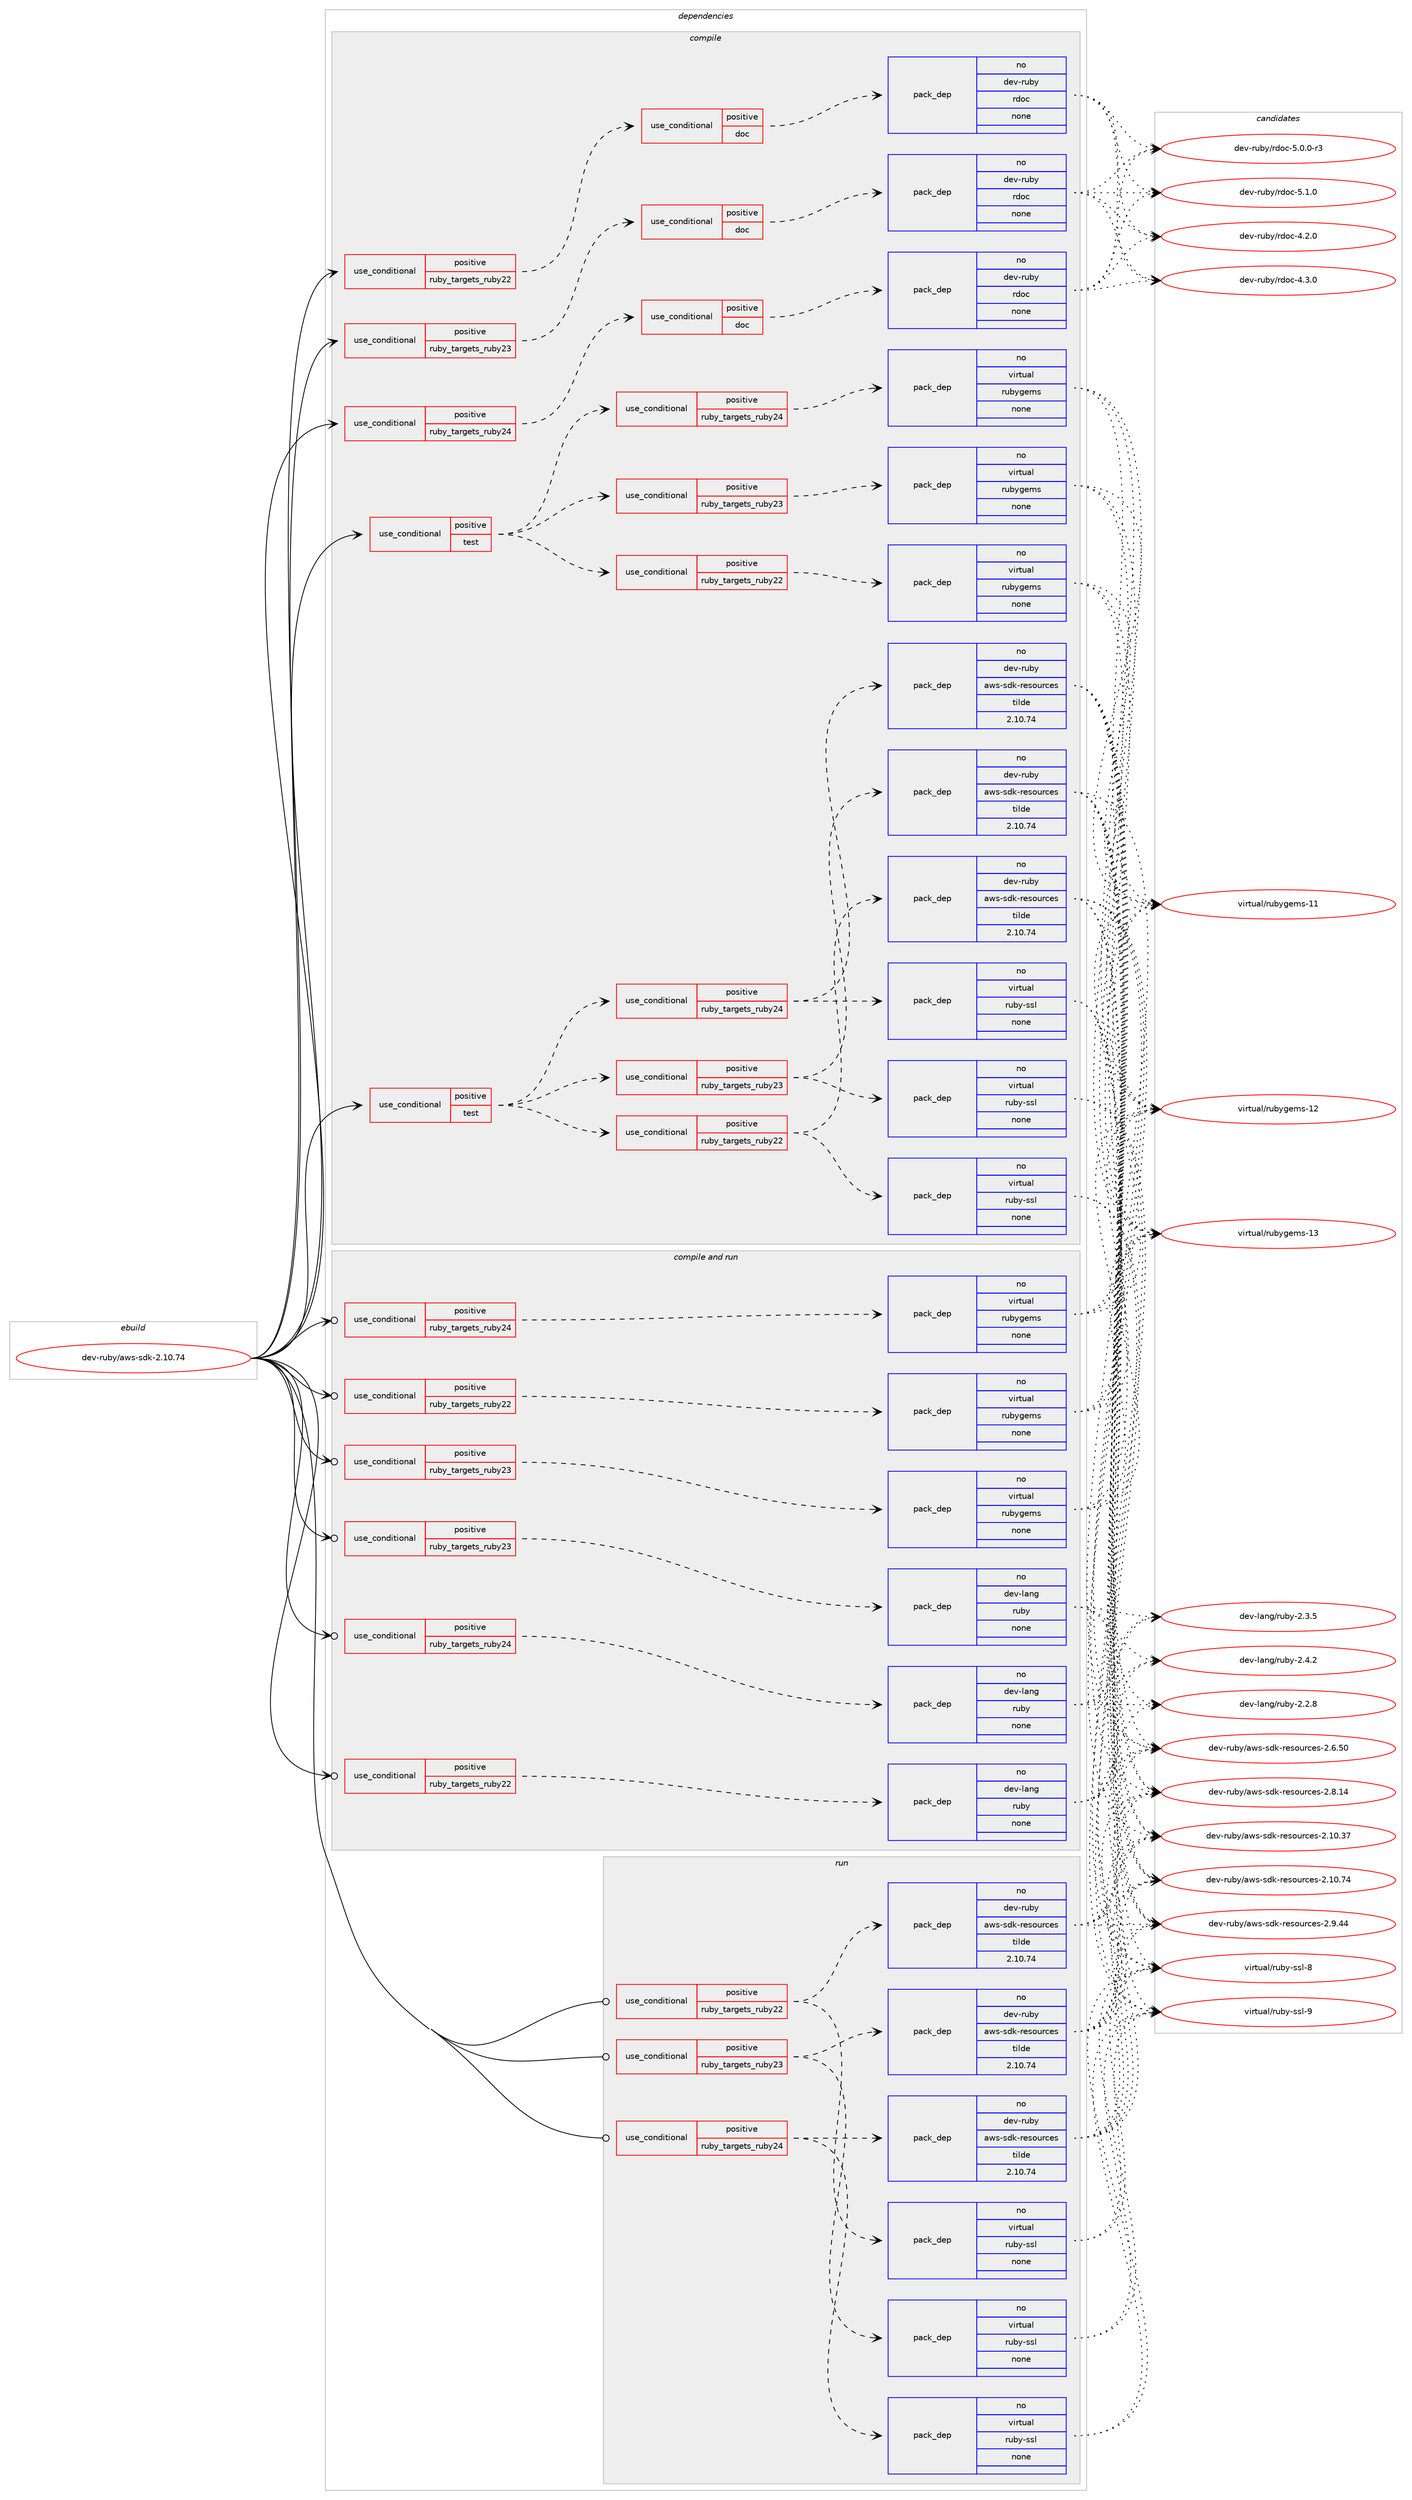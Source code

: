 digraph prolog {

# *************
# Graph options
# *************

newrank=true;
concentrate=true;
compound=true;
graph [rankdir=LR,fontname=Helvetica,fontsize=10,ranksep=1.5];#, ranksep=2.5, nodesep=0.2];
edge  [arrowhead=vee];
node  [fontname=Helvetica,fontsize=10];

# **********
# The ebuild
# **********

subgraph cluster_leftcol {
color=gray;
rank=same;
label=<<i>ebuild</i>>;
id [label="dev-ruby/aws-sdk-2.10.74", color=red, width=4, href="../dev-ruby/aws-sdk-2.10.74.svg"];
}

# ****************
# The dependencies
# ****************

subgraph cluster_midcol {
color=gray;
label=<<i>dependencies</i>>;
subgraph cluster_compile {
fillcolor="#eeeeee";
style=filled;
label=<<i>compile</i>>;
subgraph cond52099 {
dependency229147 [label=<<TABLE BORDER="0" CELLBORDER="1" CELLSPACING="0" CELLPADDING="4"><TR><TD ROWSPAN="3" CELLPADDING="10">use_conditional</TD></TR><TR><TD>positive</TD></TR><TR><TD>ruby_targets_ruby22</TD></TR></TABLE>>, shape=none, color=red];
subgraph cond52100 {
dependency229148 [label=<<TABLE BORDER="0" CELLBORDER="1" CELLSPACING="0" CELLPADDING="4"><TR><TD ROWSPAN="3" CELLPADDING="10">use_conditional</TD></TR><TR><TD>positive</TD></TR><TR><TD>doc</TD></TR></TABLE>>, shape=none, color=red];
subgraph pack172974 {
dependency229149 [label=<<TABLE BORDER="0" CELLBORDER="1" CELLSPACING="0" CELLPADDING="4" WIDTH="220"><TR><TD ROWSPAN="6" CELLPADDING="30">pack_dep</TD></TR><TR><TD WIDTH="110">no</TD></TR><TR><TD>dev-ruby</TD></TR><TR><TD>rdoc</TD></TR><TR><TD>none</TD></TR><TR><TD></TD></TR></TABLE>>, shape=none, color=blue];
}
dependency229148:e -> dependency229149:w [weight=20,style="dashed",arrowhead="vee"];
}
dependency229147:e -> dependency229148:w [weight=20,style="dashed",arrowhead="vee"];
}
id:e -> dependency229147:w [weight=20,style="solid",arrowhead="vee"];
subgraph cond52101 {
dependency229150 [label=<<TABLE BORDER="0" CELLBORDER="1" CELLSPACING="0" CELLPADDING="4"><TR><TD ROWSPAN="3" CELLPADDING="10">use_conditional</TD></TR><TR><TD>positive</TD></TR><TR><TD>ruby_targets_ruby23</TD></TR></TABLE>>, shape=none, color=red];
subgraph cond52102 {
dependency229151 [label=<<TABLE BORDER="0" CELLBORDER="1" CELLSPACING="0" CELLPADDING="4"><TR><TD ROWSPAN="3" CELLPADDING="10">use_conditional</TD></TR><TR><TD>positive</TD></TR><TR><TD>doc</TD></TR></TABLE>>, shape=none, color=red];
subgraph pack172975 {
dependency229152 [label=<<TABLE BORDER="0" CELLBORDER="1" CELLSPACING="0" CELLPADDING="4" WIDTH="220"><TR><TD ROWSPAN="6" CELLPADDING="30">pack_dep</TD></TR><TR><TD WIDTH="110">no</TD></TR><TR><TD>dev-ruby</TD></TR><TR><TD>rdoc</TD></TR><TR><TD>none</TD></TR><TR><TD></TD></TR></TABLE>>, shape=none, color=blue];
}
dependency229151:e -> dependency229152:w [weight=20,style="dashed",arrowhead="vee"];
}
dependency229150:e -> dependency229151:w [weight=20,style="dashed",arrowhead="vee"];
}
id:e -> dependency229150:w [weight=20,style="solid",arrowhead="vee"];
subgraph cond52103 {
dependency229153 [label=<<TABLE BORDER="0" CELLBORDER="1" CELLSPACING="0" CELLPADDING="4"><TR><TD ROWSPAN="3" CELLPADDING="10">use_conditional</TD></TR><TR><TD>positive</TD></TR><TR><TD>ruby_targets_ruby24</TD></TR></TABLE>>, shape=none, color=red];
subgraph cond52104 {
dependency229154 [label=<<TABLE BORDER="0" CELLBORDER="1" CELLSPACING="0" CELLPADDING="4"><TR><TD ROWSPAN="3" CELLPADDING="10">use_conditional</TD></TR><TR><TD>positive</TD></TR><TR><TD>doc</TD></TR></TABLE>>, shape=none, color=red];
subgraph pack172976 {
dependency229155 [label=<<TABLE BORDER="0" CELLBORDER="1" CELLSPACING="0" CELLPADDING="4" WIDTH="220"><TR><TD ROWSPAN="6" CELLPADDING="30">pack_dep</TD></TR><TR><TD WIDTH="110">no</TD></TR><TR><TD>dev-ruby</TD></TR><TR><TD>rdoc</TD></TR><TR><TD>none</TD></TR><TR><TD></TD></TR></TABLE>>, shape=none, color=blue];
}
dependency229154:e -> dependency229155:w [weight=20,style="dashed",arrowhead="vee"];
}
dependency229153:e -> dependency229154:w [weight=20,style="dashed",arrowhead="vee"];
}
id:e -> dependency229153:w [weight=20,style="solid",arrowhead="vee"];
subgraph cond52105 {
dependency229156 [label=<<TABLE BORDER="0" CELLBORDER="1" CELLSPACING="0" CELLPADDING="4"><TR><TD ROWSPAN="3" CELLPADDING="10">use_conditional</TD></TR><TR><TD>positive</TD></TR><TR><TD>test</TD></TR></TABLE>>, shape=none, color=red];
subgraph cond52106 {
dependency229157 [label=<<TABLE BORDER="0" CELLBORDER="1" CELLSPACING="0" CELLPADDING="4"><TR><TD ROWSPAN="3" CELLPADDING="10">use_conditional</TD></TR><TR><TD>positive</TD></TR><TR><TD>ruby_targets_ruby22</TD></TR></TABLE>>, shape=none, color=red];
subgraph pack172977 {
dependency229158 [label=<<TABLE BORDER="0" CELLBORDER="1" CELLSPACING="0" CELLPADDING="4" WIDTH="220"><TR><TD ROWSPAN="6" CELLPADDING="30">pack_dep</TD></TR><TR><TD WIDTH="110">no</TD></TR><TR><TD>virtual</TD></TR><TR><TD>ruby-ssl</TD></TR><TR><TD>none</TD></TR><TR><TD></TD></TR></TABLE>>, shape=none, color=blue];
}
dependency229157:e -> dependency229158:w [weight=20,style="dashed",arrowhead="vee"];
subgraph pack172978 {
dependency229159 [label=<<TABLE BORDER="0" CELLBORDER="1" CELLSPACING="0" CELLPADDING="4" WIDTH="220"><TR><TD ROWSPAN="6" CELLPADDING="30">pack_dep</TD></TR><TR><TD WIDTH="110">no</TD></TR><TR><TD>dev-ruby</TD></TR><TR><TD>aws-sdk-resources</TD></TR><TR><TD>tilde</TD></TR><TR><TD>2.10.74</TD></TR></TABLE>>, shape=none, color=blue];
}
dependency229157:e -> dependency229159:w [weight=20,style="dashed",arrowhead="vee"];
}
dependency229156:e -> dependency229157:w [weight=20,style="dashed",arrowhead="vee"];
subgraph cond52107 {
dependency229160 [label=<<TABLE BORDER="0" CELLBORDER="1" CELLSPACING="0" CELLPADDING="4"><TR><TD ROWSPAN="3" CELLPADDING="10">use_conditional</TD></TR><TR><TD>positive</TD></TR><TR><TD>ruby_targets_ruby23</TD></TR></TABLE>>, shape=none, color=red];
subgraph pack172979 {
dependency229161 [label=<<TABLE BORDER="0" CELLBORDER="1" CELLSPACING="0" CELLPADDING="4" WIDTH="220"><TR><TD ROWSPAN="6" CELLPADDING="30">pack_dep</TD></TR><TR><TD WIDTH="110">no</TD></TR><TR><TD>virtual</TD></TR><TR><TD>ruby-ssl</TD></TR><TR><TD>none</TD></TR><TR><TD></TD></TR></TABLE>>, shape=none, color=blue];
}
dependency229160:e -> dependency229161:w [weight=20,style="dashed",arrowhead="vee"];
subgraph pack172980 {
dependency229162 [label=<<TABLE BORDER="0" CELLBORDER="1" CELLSPACING="0" CELLPADDING="4" WIDTH="220"><TR><TD ROWSPAN="6" CELLPADDING="30">pack_dep</TD></TR><TR><TD WIDTH="110">no</TD></TR><TR><TD>dev-ruby</TD></TR><TR><TD>aws-sdk-resources</TD></TR><TR><TD>tilde</TD></TR><TR><TD>2.10.74</TD></TR></TABLE>>, shape=none, color=blue];
}
dependency229160:e -> dependency229162:w [weight=20,style="dashed",arrowhead="vee"];
}
dependency229156:e -> dependency229160:w [weight=20,style="dashed",arrowhead="vee"];
subgraph cond52108 {
dependency229163 [label=<<TABLE BORDER="0" CELLBORDER="1" CELLSPACING="0" CELLPADDING="4"><TR><TD ROWSPAN="3" CELLPADDING="10">use_conditional</TD></TR><TR><TD>positive</TD></TR><TR><TD>ruby_targets_ruby24</TD></TR></TABLE>>, shape=none, color=red];
subgraph pack172981 {
dependency229164 [label=<<TABLE BORDER="0" CELLBORDER="1" CELLSPACING="0" CELLPADDING="4" WIDTH="220"><TR><TD ROWSPAN="6" CELLPADDING="30">pack_dep</TD></TR><TR><TD WIDTH="110">no</TD></TR><TR><TD>virtual</TD></TR><TR><TD>ruby-ssl</TD></TR><TR><TD>none</TD></TR><TR><TD></TD></TR></TABLE>>, shape=none, color=blue];
}
dependency229163:e -> dependency229164:w [weight=20,style="dashed",arrowhead="vee"];
subgraph pack172982 {
dependency229165 [label=<<TABLE BORDER="0" CELLBORDER="1" CELLSPACING="0" CELLPADDING="4" WIDTH="220"><TR><TD ROWSPAN="6" CELLPADDING="30">pack_dep</TD></TR><TR><TD WIDTH="110">no</TD></TR><TR><TD>dev-ruby</TD></TR><TR><TD>aws-sdk-resources</TD></TR><TR><TD>tilde</TD></TR><TR><TD>2.10.74</TD></TR></TABLE>>, shape=none, color=blue];
}
dependency229163:e -> dependency229165:w [weight=20,style="dashed",arrowhead="vee"];
}
dependency229156:e -> dependency229163:w [weight=20,style="dashed",arrowhead="vee"];
}
id:e -> dependency229156:w [weight=20,style="solid",arrowhead="vee"];
subgraph cond52109 {
dependency229166 [label=<<TABLE BORDER="0" CELLBORDER="1" CELLSPACING="0" CELLPADDING="4"><TR><TD ROWSPAN="3" CELLPADDING="10">use_conditional</TD></TR><TR><TD>positive</TD></TR><TR><TD>test</TD></TR></TABLE>>, shape=none, color=red];
subgraph cond52110 {
dependency229167 [label=<<TABLE BORDER="0" CELLBORDER="1" CELLSPACING="0" CELLPADDING="4"><TR><TD ROWSPAN="3" CELLPADDING="10">use_conditional</TD></TR><TR><TD>positive</TD></TR><TR><TD>ruby_targets_ruby22</TD></TR></TABLE>>, shape=none, color=red];
subgraph pack172983 {
dependency229168 [label=<<TABLE BORDER="0" CELLBORDER="1" CELLSPACING="0" CELLPADDING="4" WIDTH="220"><TR><TD ROWSPAN="6" CELLPADDING="30">pack_dep</TD></TR><TR><TD WIDTH="110">no</TD></TR><TR><TD>virtual</TD></TR><TR><TD>rubygems</TD></TR><TR><TD>none</TD></TR><TR><TD></TD></TR></TABLE>>, shape=none, color=blue];
}
dependency229167:e -> dependency229168:w [weight=20,style="dashed",arrowhead="vee"];
}
dependency229166:e -> dependency229167:w [weight=20,style="dashed",arrowhead="vee"];
subgraph cond52111 {
dependency229169 [label=<<TABLE BORDER="0" CELLBORDER="1" CELLSPACING="0" CELLPADDING="4"><TR><TD ROWSPAN="3" CELLPADDING="10">use_conditional</TD></TR><TR><TD>positive</TD></TR><TR><TD>ruby_targets_ruby23</TD></TR></TABLE>>, shape=none, color=red];
subgraph pack172984 {
dependency229170 [label=<<TABLE BORDER="0" CELLBORDER="1" CELLSPACING="0" CELLPADDING="4" WIDTH="220"><TR><TD ROWSPAN="6" CELLPADDING="30">pack_dep</TD></TR><TR><TD WIDTH="110">no</TD></TR><TR><TD>virtual</TD></TR><TR><TD>rubygems</TD></TR><TR><TD>none</TD></TR><TR><TD></TD></TR></TABLE>>, shape=none, color=blue];
}
dependency229169:e -> dependency229170:w [weight=20,style="dashed",arrowhead="vee"];
}
dependency229166:e -> dependency229169:w [weight=20,style="dashed",arrowhead="vee"];
subgraph cond52112 {
dependency229171 [label=<<TABLE BORDER="0" CELLBORDER="1" CELLSPACING="0" CELLPADDING="4"><TR><TD ROWSPAN="3" CELLPADDING="10">use_conditional</TD></TR><TR><TD>positive</TD></TR><TR><TD>ruby_targets_ruby24</TD></TR></TABLE>>, shape=none, color=red];
subgraph pack172985 {
dependency229172 [label=<<TABLE BORDER="0" CELLBORDER="1" CELLSPACING="0" CELLPADDING="4" WIDTH="220"><TR><TD ROWSPAN="6" CELLPADDING="30">pack_dep</TD></TR><TR><TD WIDTH="110">no</TD></TR><TR><TD>virtual</TD></TR><TR><TD>rubygems</TD></TR><TR><TD>none</TD></TR><TR><TD></TD></TR></TABLE>>, shape=none, color=blue];
}
dependency229171:e -> dependency229172:w [weight=20,style="dashed",arrowhead="vee"];
}
dependency229166:e -> dependency229171:w [weight=20,style="dashed",arrowhead="vee"];
}
id:e -> dependency229166:w [weight=20,style="solid",arrowhead="vee"];
}
subgraph cluster_compileandrun {
fillcolor="#eeeeee";
style=filled;
label=<<i>compile and run</i>>;
subgraph cond52113 {
dependency229173 [label=<<TABLE BORDER="0" CELLBORDER="1" CELLSPACING="0" CELLPADDING="4"><TR><TD ROWSPAN="3" CELLPADDING="10">use_conditional</TD></TR><TR><TD>positive</TD></TR><TR><TD>ruby_targets_ruby22</TD></TR></TABLE>>, shape=none, color=red];
subgraph pack172986 {
dependency229174 [label=<<TABLE BORDER="0" CELLBORDER="1" CELLSPACING="0" CELLPADDING="4" WIDTH="220"><TR><TD ROWSPAN="6" CELLPADDING="30">pack_dep</TD></TR><TR><TD WIDTH="110">no</TD></TR><TR><TD>dev-lang</TD></TR><TR><TD>ruby</TD></TR><TR><TD>none</TD></TR><TR><TD></TD></TR></TABLE>>, shape=none, color=blue];
}
dependency229173:e -> dependency229174:w [weight=20,style="dashed",arrowhead="vee"];
}
id:e -> dependency229173:w [weight=20,style="solid",arrowhead="odotvee"];
subgraph cond52114 {
dependency229175 [label=<<TABLE BORDER="0" CELLBORDER="1" CELLSPACING="0" CELLPADDING="4"><TR><TD ROWSPAN="3" CELLPADDING="10">use_conditional</TD></TR><TR><TD>positive</TD></TR><TR><TD>ruby_targets_ruby22</TD></TR></TABLE>>, shape=none, color=red];
subgraph pack172987 {
dependency229176 [label=<<TABLE BORDER="0" CELLBORDER="1" CELLSPACING="0" CELLPADDING="4" WIDTH="220"><TR><TD ROWSPAN="6" CELLPADDING="30">pack_dep</TD></TR><TR><TD WIDTH="110">no</TD></TR><TR><TD>virtual</TD></TR><TR><TD>rubygems</TD></TR><TR><TD>none</TD></TR><TR><TD></TD></TR></TABLE>>, shape=none, color=blue];
}
dependency229175:e -> dependency229176:w [weight=20,style="dashed",arrowhead="vee"];
}
id:e -> dependency229175:w [weight=20,style="solid",arrowhead="odotvee"];
subgraph cond52115 {
dependency229177 [label=<<TABLE BORDER="0" CELLBORDER="1" CELLSPACING="0" CELLPADDING="4"><TR><TD ROWSPAN="3" CELLPADDING="10">use_conditional</TD></TR><TR><TD>positive</TD></TR><TR><TD>ruby_targets_ruby23</TD></TR></TABLE>>, shape=none, color=red];
subgraph pack172988 {
dependency229178 [label=<<TABLE BORDER="0" CELLBORDER="1" CELLSPACING="0" CELLPADDING="4" WIDTH="220"><TR><TD ROWSPAN="6" CELLPADDING="30">pack_dep</TD></TR><TR><TD WIDTH="110">no</TD></TR><TR><TD>dev-lang</TD></TR><TR><TD>ruby</TD></TR><TR><TD>none</TD></TR><TR><TD></TD></TR></TABLE>>, shape=none, color=blue];
}
dependency229177:e -> dependency229178:w [weight=20,style="dashed",arrowhead="vee"];
}
id:e -> dependency229177:w [weight=20,style="solid",arrowhead="odotvee"];
subgraph cond52116 {
dependency229179 [label=<<TABLE BORDER="0" CELLBORDER="1" CELLSPACING="0" CELLPADDING="4"><TR><TD ROWSPAN="3" CELLPADDING="10">use_conditional</TD></TR><TR><TD>positive</TD></TR><TR><TD>ruby_targets_ruby23</TD></TR></TABLE>>, shape=none, color=red];
subgraph pack172989 {
dependency229180 [label=<<TABLE BORDER="0" CELLBORDER="1" CELLSPACING="0" CELLPADDING="4" WIDTH="220"><TR><TD ROWSPAN="6" CELLPADDING="30">pack_dep</TD></TR><TR><TD WIDTH="110">no</TD></TR><TR><TD>virtual</TD></TR><TR><TD>rubygems</TD></TR><TR><TD>none</TD></TR><TR><TD></TD></TR></TABLE>>, shape=none, color=blue];
}
dependency229179:e -> dependency229180:w [weight=20,style="dashed",arrowhead="vee"];
}
id:e -> dependency229179:w [weight=20,style="solid",arrowhead="odotvee"];
subgraph cond52117 {
dependency229181 [label=<<TABLE BORDER="0" CELLBORDER="1" CELLSPACING="0" CELLPADDING="4"><TR><TD ROWSPAN="3" CELLPADDING="10">use_conditional</TD></TR><TR><TD>positive</TD></TR><TR><TD>ruby_targets_ruby24</TD></TR></TABLE>>, shape=none, color=red];
subgraph pack172990 {
dependency229182 [label=<<TABLE BORDER="0" CELLBORDER="1" CELLSPACING="0" CELLPADDING="4" WIDTH="220"><TR><TD ROWSPAN="6" CELLPADDING="30">pack_dep</TD></TR><TR><TD WIDTH="110">no</TD></TR><TR><TD>dev-lang</TD></TR><TR><TD>ruby</TD></TR><TR><TD>none</TD></TR><TR><TD></TD></TR></TABLE>>, shape=none, color=blue];
}
dependency229181:e -> dependency229182:w [weight=20,style="dashed",arrowhead="vee"];
}
id:e -> dependency229181:w [weight=20,style="solid",arrowhead="odotvee"];
subgraph cond52118 {
dependency229183 [label=<<TABLE BORDER="0" CELLBORDER="1" CELLSPACING="0" CELLPADDING="4"><TR><TD ROWSPAN="3" CELLPADDING="10">use_conditional</TD></TR><TR><TD>positive</TD></TR><TR><TD>ruby_targets_ruby24</TD></TR></TABLE>>, shape=none, color=red];
subgraph pack172991 {
dependency229184 [label=<<TABLE BORDER="0" CELLBORDER="1" CELLSPACING="0" CELLPADDING="4" WIDTH="220"><TR><TD ROWSPAN="6" CELLPADDING="30">pack_dep</TD></TR><TR><TD WIDTH="110">no</TD></TR><TR><TD>virtual</TD></TR><TR><TD>rubygems</TD></TR><TR><TD>none</TD></TR><TR><TD></TD></TR></TABLE>>, shape=none, color=blue];
}
dependency229183:e -> dependency229184:w [weight=20,style="dashed",arrowhead="vee"];
}
id:e -> dependency229183:w [weight=20,style="solid",arrowhead="odotvee"];
}
subgraph cluster_run {
fillcolor="#eeeeee";
style=filled;
label=<<i>run</i>>;
subgraph cond52119 {
dependency229185 [label=<<TABLE BORDER="0" CELLBORDER="1" CELLSPACING="0" CELLPADDING="4"><TR><TD ROWSPAN="3" CELLPADDING="10">use_conditional</TD></TR><TR><TD>positive</TD></TR><TR><TD>ruby_targets_ruby22</TD></TR></TABLE>>, shape=none, color=red];
subgraph pack172992 {
dependency229186 [label=<<TABLE BORDER="0" CELLBORDER="1" CELLSPACING="0" CELLPADDING="4" WIDTH="220"><TR><TD ROWSPAN="6" CELLPADDING="30">pack_dep</TD></TR><TR><TD WIDTH="110">no</TD></TR><TR><TD>virtual</TD></TR><TR><TD>ruby-ssl</TD></TR><TR><TD>none</TD></TR><TR><TD></TD></TR></TABLE>>, shape=none, color=blue];
}
dependency229185:e -> dependency229186:w [weight=20,style="dashed",arrowhead="vee"];
subgraph pack172993 {
dependency229187 [label=<<TABLE BORDER="0" CELLBORDER="1" CELLSPACING="0" CELLPADDING="4" WIDTH="220"><TR><TD ROWSPAN="6" CELLPADDING="30">pack_dep</TD></TR><TR><TD WIDTH="110">no</TD></TR><TR><TD>dev-ruby</TD></TR><TR><TD>aws-sdk-resources</TD></TR><TR><TD>tilde</TD></TR><TR><TD>2.10.74</TD></TR></TABLE>>, shape=none, color=blue];
}
dependency229185:e -> dependency229187:w [weight=20,style="dashed",arrowhead="vee"];
}
id:e -> dependency229185:w [weight=20,style="solid",arrowhead="odot"];
subgraph cond52120 {
dependency229188 [label=<<TABLE BORDER="0" CELLBORDER="1" CELLSPACING="0" CELLPADDING="4"><TR><TD ROWSPAN="3" CELLPADDING="10">use_conditional</TD></TR><TR><TD>positive</TD></TR><TR><TD>ruby_targets_ruby23</TD></TR></TABLE>>, shape=none, color=red];
subgraph pack172994 {
dependency229189 [label=<<TABLE BORDER="0" CELLBORDER="1" CELLSPACING="0" CELLPADDING="4" WIDTH="220"><TR><TD ROWSPAN="6" CELLPADDING="30">pack_dep</TD></TR><TR><TD WIDTH="110">no</TD></TR><TR><TD>virtual</TD></TR><TR><TD>ruby-ssl</TD></TR><TR><TD>none</TD></TR><TR><TD></TD></TR></TABLE>>, shape=none, color=blue];
}
dependency229188:e -> dependency229189:w [weight=20,style="dashed",arrowhead="vee"];
subgraph pack172995 {
dependency229190 [label=<<TABLE BORDER="0" CELLBORDER="1" CELLSPACING="0" CELLPADDING="4" WIDTH="220"><TR><TD ROWSPAN="6" CELLPADDING="30">pack_dep</TD></TR><TR><TD WIDTH="110">no</TD></TR><TR><TD>dev-ruby</TD></TR><TR><TD>aws-sdk-resources</TD></TR><TR><TD>tilde</TD></TR><TR><TD>2.10.74</TD></TR></TABLE>>, shape=none, color=blue];
}
dependency229188:e -> dependency229190:w [weight=20,style="dashed",arrowhead="vee"];
}
id:e -> dependency229188:w [weight=20,style="solid",arrowhead="odot"];
subgraph cond52121 {
dependency229191 [label=<<TABLE BORDER="0" CELLBORDER="1" CELLSPACING="0" CELLPADDING="4"><TR><TD ROWSPAN="3" CELLPADDING="10">use_conditional</TD></TR><TR><TD>positive</TD></TR><TR><TD>ruby_targets_ruby24</TD></TR></TABLE>>, shape=none, color=red];
subgraph pack172996 {
dependency229192 [label=<<TABLE BORDER="0" CELLBORDER="1" CELLSPACING="0" CELLPADDING="4" WIDTH="220"><TR><TD ROWSPAN="6" CELLPADDING="30">pack_dep</TD></TR><TR><TD WIDTH="110">no</TD></TR><TR><TD>virtual</TD></TR><TR><TD>ruby-ssl</TD></TR><TR><TD>none</TD></TR><TR><TD></TD></TR></TABLE>>, shape=none, color=blue];
}
dependency229191:e -> dependency229192:w [weight=20,style="dashed",arrowhead="vee"];
subgraph pack172997 {
dependency229193 [label=<<TABLE BORDER="0" CELLBORDER="1" CELLSPACING="0" CELLPADDING="4" WIDTH="220"><TR><TD ROWSPAN="6" CELLPADDING="30">pack_dep</TD></TR><TR><TD WIDTH="110">no</TD></TR><TR><TD>dev-ruby</TD></TR><TR><TD>aws-sdk-resources</TD></TR><TR><TD>tilde</TD></TR><TR><TD>2.10.74</TD></TR></TABLE>>, shape=none, color=blue];
}
dependency229191:e -> dependency229193:w [weight=20,style="dashed",arrowhead="vee"];
}
id:e -> dependency229191:w [weight=20,style="solid",arrowhead="odot"];
}
}

# **************
# The candidates
# **************

subgraph cluster_choices {
rank=same;
color=gray;
label=<<i>candidates</i>>;

subgraph choice172974 {
color=black;
nodesep=1;
choice10010111845114117981214711410011199455246504648 [label="dev-ruby/rdoc-4.2.0", color=red, width=4,href="../dev-ruby/rdoc-4.2.0.svg"];
choice10010111845114117981214711410011199455246514648 [label="dev-ruby/rdoc-4.3.0", color=red, width=4,href="../dev-ruby/rdoc-4.3.0.svg"];
choice100101118451141179812147114100111994553464846484511451 [label="dev-ruby/rdoc-5.0.0-r3", color=red, width=4,href="../dev-ruby/rdoc-5.0.0-r3.svg"];
choice10010111845114117981214711410011199455346494648 [label="dev-ruby/rdoc-5.1.0", color=red, width=4,href="../dev-ruby/rdoc-5.1.0.svg"];
dependency229149:e -> choice10010111845114117981214711410011199455246504648:w [style=dotted,weight="100"];
dependency229149:e -> choice10010111845114117981214711410011199455246514648:w [style=dotted,weight="100"];
dependency229149:e -> choice100101118451141179812147114100111994553464846484511451:w [style=dotted,weight="100"];
dependency229149:e -> choice10010111845114117981214711410011199455346494648:w [style=dotted,weight="100"];
}
subgraph choice172975 {
color=black;
nodesep=1;
choice10010111845114117981214711410011199455246504648 [label="dev-ruby/rdoc-4.2.0", color=red, width=4,href="../dev-ruby/rdoc-4.2.0.svg"];
choice10010111845114117981214711410011199455246514648 [label="dev-ruby/rdoc-4.3.0", color=red, width=4,href="../dev-ruby/rdoc-4.3.0.svg"];
choice100101118451141179812147114100111994553464846484511451 [label="dev-ruby/rdoc-5.0.0-r3", color=red, width=4,href="../dev-ruby/rdoc-5.0.0-r3.svg"];
choice10010111845114117981214711410011199455346494648 [label="dev-ruby/rdoc-5.1.0", color=red, width=4,href="../dev-ruby/rdoc-5.1.0.svg"];
dependency229152:e -> choice10010111845114117981214711410011199455246504648:w [style=dotted,weight="100"];
dependency229152:e -> choice10010111845114117981214711410011199455246514648:w [style=dotted,weight="100"];
dependency229152:e -> choice100101118451141179812147114100111994553464846484511451:w [style=dotted,weight="100"];
dependency229152:e -> choice10010111845114117981214711410011199455346494648:w [style=dotted,weight="100"];
}
subgraph choice172976 {
color=black;
nodesep=1;
choice10010111845114117981214711410011199455246504648 [label="dev-ruby/rdoc-4.2.0", color=red, width=4,href="../dev-ruby/rdoc-4.2.0.svg"];
choice10010111845114117981214711410011199455246514648 [label="dev-ruby/rdoc-4.3.0", color=red, width=4,href="../dev-ruby/rdoc-4.3.0.svg"];
choice100101118451141179812147114100111994553464846484511451 [label="dev-ruby/rdoc-5.0.0-r3", color=red, width=4,href="../dev-ruby/rdoc-5.0.0-r3.svg"];
choice10010111845114117981214711410011199455346494648 [label="dev-ruby/rdoc-5.1.0", color=red, width=4,href="../dev-ruby/rdoc-5.1.0.svg"];
dependency229155:e -> choice10010111845114117981214711410011199455246504648:w [style=dotted,weight="100"];
dependency229155:e -> choice10010111845114117981214711410011199455246514648:w [style=dotted,weight="100"];
dependency229155:e -> choice100101118451141179812147114100111994553464846484511451:w [style=dotted,weight="100"];
dependency229155:e -> choice10010111845114117981214711410011199455346494648:w [style=dotted,weight="100"];
}
subgraph choice172977 {
color=black;
nodesep=1;
choice118105114116117971084711411798121451151151084556 [label="virtual/ruby-ssl-8", color=red, width=4,href="../virtual/ruby-ssl-8.svg"];
choice118105114116117971084711411798121451151151084557 [label="virtual/ruby-ssl-9", color=red, width=4,href="../virtual/ruby-ssl-9.svg"];
dependency229158:e -> choice118105114116117971084711411798121451151151084556:w [style=dotted,weight="100"];
dependency229158:e -> choice118105114116117971084711411798121451151151084557:w [style=dotted,weight="100"];
}
subgraph choice172978 {
color=black;
nodesep=1;
choice100101118451141179812147971191154511510010745114101115111117114991011154550464948465155 [label="dev-ruby/aws-sdk-resources-2.10.37", color=red, width=4,href="../dev-ruby/aws-sdk-resources-2.10.37.svg"];
choice100101118451141179812147971191154511510010745114101115111117114991011154550464948465552 [label="dev-ruby/aws-sdk-resources-2.10.74", color=red, width=4,href="../dev-ruby/aws-sdk-resources-2.10.74.svg"];
choice1001011184511411798121479711911545115100107451141011151111171149910111545504654465348 [label="dev-ruby/aws-sdk-resources-2.6.50", color=red, width=4,href="../dev-ruby/aws-sdk-resources-2.6.50.svg"];
choice1001011184511411798121479711911545115100107451141011151111171149910111545504656464952 [label="dev-ruby/aws-sdk-resources-2.8.14", color=red, width=4,href="../dev-ruby/aws-sdk-resources-2.8.14.svg"];
choice1001011184511411798121479711911545115100107451141011151111171149910111545504657465252 [label="dev-ruby/aws-sdk-resources-2.9.44", color=red, width=4,href="../dev-ruby/aws-sdk-resources-2.9.44.svg"];
dependency229159:e -> choice100101118451141179812147971191154511510010745114101115111117114991011154550464948465155:w [style=dotted,weight="100"];
dependency229159:e -> choice100101118451141179812147971191154511510010745114101115111117114991011154550464948465552:w [style=dotted,weight="100"];
dependency229159:e -> choice1001011184511411798121479711911545115100107451141011151111171149910111545504654465348:w [style=dotted,weight="100"];
dependency229159:e -> choice1001011184511411798121479711911545115100107451141011151111171149910111545504656464952:w [style=dotted,weight="100"];
dependency229159:e -> choice1001011184511411798121479711911545115100107451141011151111171149910111545504657465252:w [style=dotted,weight="100"];
}
subgraph choice172979 {
color=black;
nodesep=1;
choice118105114116117971084711411798121451151151084556 [label="virtual/ruby-ssl-8", color=red, width=4,href="../virtual/ruby-ssl-8.svg"];
choice118105114116117971084711411798121451151151084557 [label="virtual/ruby-ssl-9", color=red, width=4,href="../virtual/ruby-ssl-9.svg"];
dependency229161:e -> choice118105114116117971084711411798121451151151084556:w [style=dotted,weight="100"];
dependency229161:e -> choice118105114116117971084711411798121451151151084557:w [style=dotted,weight="100"];
}
subgraph choice172980 {
color=black;
nodesep=1;
choice100101118451141179812147971191154511510010745114101115111117114991011154550464948465155 [label="dev-ruby/aws-sdk-resources-2.10.37", color=red, width=4,href="../dev-ruby/aws-sdk-resources-2.10.37.svg"];
choice100101118451141179812147971191154511510010745114101115111117114991011154550464948465552 [label="dev-ruby/aws-sdk-resources-2.10.74", color=red, width=4,href="../dev-ruby/aws-sdk-resources-2.10.74.svg"];
choice1001011184511411798121479711911545115100107451141011151111171149910111545504654465348 [label="dev-ruby/aws-sdk-resources-2.6.50", color=red, width=4,href="../dev-ruby/aws-sdk-resources-2.6.50.svg"];
choice1001011184511411798121479711911545115100107451141011151111171149910111545504656464952 [label="dev-ruby/aws-sdk-resources-2.8.14", color=red, width=4,href="../dev-ruby/aws-sdk-resources-2.8.14.svg"];
choice1001011184511411798121479711911545115100107451141011151111171149910111545504657465252 [label="dev-ruby/aws-sdk-resources-2.9.44", color=red, width=4,href="../dev-ruby/aws-sdk-resources-2.9.44.svg"];
dependency229162:e -> choice100101118451141179812147971191154511510010745114101115111117114991011154550464948465155:w [style=dotted,weight="100"];
dependency229162:e -> choice100101118451141179812147971191154511510010745114101115111117114991011154550464948465552:w [style=dotted,weight="100"];
dependency229162:e -> choice1001011184511411798121479711911545115100107451141011151111171149910111545504654465348:w [style=dotted,weight="100"];
dependency229162:e -> choice1001011184511411798121479711911545115100107451141011151111171149910111545504656464952:w [style=dotted,weight="100"];
dependency229162:e -> choice1001011184511411798121479711911545115100107451141011151111171149910111545504657465252:w [style=dotted,weight="100"];
}
subgraph choice172981 {
color=black;
nodesep=1;
choice118105114116117971084711411798121451151151084556 [label="virtual/ruby-ssl-8", color=red, width=4,href="../virtual/ruby-ssl-8.svg"];
choice118105114116117971084711411798121451151151084557 [label="virtual/ruby-ssl-9", color=red, width=4,href="../virtual/ruby-ssl-9.svg"];
dependency229164:e -> choice118105114116117971084711411798121451151151084556:w [style=dotted,weight="100"];
dependency229164:e -> choice118105114116117971084711411798121451151151084557:w [style=dotted,weight="100"];
}
subgraph choice172982 {
color=black;
nodesep=1;
choice100101118451141179812147971191154511510010745114101115111117114991011154550464948465155 [label="dev-ruby/aws-sdk-resources-2.10.37", color=red, width=4,href="../dev-ruby/aws-sdk-resources-2.10.37.svg"];
choice100101118451141179812147971191154511510010745114101115111117114991011154550464948465552 [label="dev-ruby/aws-sdk-resources-2.10.74", color=red, width=4,href="../dev-ruby/aws-sdk-resources-2.10.74.svg"];
choice1001011184511411798121479711911545115100107451141011151111171149910111545504654465348 [label="dev-ruby/aws-sdk-resources-2.6.50", color=red, width=4,href="../dev-ruby/aws-sdk-resources-2.6.50.svg"];
choice1001011184511411798121479711911545115100107451141011151111171149910111545504656464952 [label="dev-ruby/aws-sdk-resources-2.8.14", color=red, width=4,href="../dev-ruby/aws-sdk-resources-2.8.14.svg"];
choice1001011184511411798121479711911545115100107451141011151111171149910111545504657465252 [label="dev-ruby/aws-sdk-resources-2.9.44", color=red, width=4,href="../dev-ruby/aws-sdk-resources-2.9.44.svg"];
dependency229165:e -> choice100101118451141179812147971191154511510010745114101115111117114991011154550464948465155:w [style=dotted,weight="100"];
dependency229165:e -> choice100101118451141179812147971191154511510010745114101115111117114991011154550464948465552:w [style=dotted,weight="100"];
dependency229165:e -> choice1001011184511411798121479711911545115100107451141011151111171149910111545504654465348:w [style=dotted,weight="100"];
dependency229165:e -> choice1001011184511411798121479711911545115100107451141011151111171149910111545504656464952:w [style=dotted,weight="100"];
dependency229165:e -> choice1001011184511411798121479711911545115100107451141011151111171149910111545504657465252:w [style=dotted,weight="100"];
}
subgraph choice172983 {
color=black;
nodesep=1;
choice118105114116117971084711411798121103101109115454949 [label="virtual/rubygems-11", color=red, width=4,href="../virtual/rubygems-11.svg"];
choice118105114116117971084711411798121103101109115454950 [label="virtual/rubygems-12", color=red, width=4,href="../virtual/rubygems-12.svg"];
choice118105114116117971084711411798121103101109115454951 [label="virtual/rubygems-13", color=red, width=4,href="../virtual/rubygems-13.svg"];
dependency229168:e -> choice118105114116117971084711411798121103101109115454949:w [style=dotted,weight="100"];
dependency229168:e -> choice118105114116117971084711411798121103101109115454950:w [style=dotted,weight="100"];
dependency229168:e -> choice118105114116117971084711411798121103101109115454951:w [style=dotted,weight="100"];
}
subgraph choice172984 {
color=black;
nodesep=1;
choice118105114116117971084711411798121103101109115454949 [label="virtual/rubygems-11", color=red, width=4,href="../virtual/rubygems-11.svg"];
choice118105114116117971084711411798121103101109115454950 [label="virtual/rubygems-12", color=red, width=4,href="../virtual/rubygems-12.svg"];
choice118105114116117971084711411798121103101109115454951 [label="virtual/rubygems-13", color=red, width=4,href="../virtual/rubygems-13.svg"];
dependency229170:e -> choice118105114116117971084711411798121103101109115454949:w [style=dotted,weight="100"];
dependency229170:e -> choice118105114116117971084711411798121103101109115454950:w [style=dotted,weight="100"];
dependency229170:e -> choice118105114116117971084711411798121103101109115454951:w [style=dotted,weight="100"];
}
subgraph choice172985 {
color=black;
nodesep=1;
choice118105114116117971084711411798121103101109115454949 [label="virtual/rubygems-11", color=red, width=4,href="../virtual/rubygems-11.svg"];
choice118105114116117971084711411798121103101109115454950 [label="virtual/rubygems-12", color=red, width=4,href="../virtual/rubygems-12.svg"];
choice118105114116117971084711411798121103101109115454951 [label="virtual/rubygems-13", color=red, width=4,href="../virtual/rubygems-13.svg"];
dependency229172:e -> choice118105114116117971084711411798121103101109115454949:w [style=dotted,weight="100"];
dependency229172:e -> choice118105114116117971084711411798121103101109115454950:w [style=dotted,weight="100"];
dependency229172:e -> choice118105114116117971084711411798121103101109115454951:w [style=dotted,weight="100"];
}
subgraph choice172986 {
color=black;
nodesep=1;
choice10010111845108971101034711411798121455046504656 [label="dev-lang/ruby-2.2.8", color=red, width=4,href="../dev-lang/ruby-2.2.8.svg"];
choice10010111845108971101034711411798121455046514653 [label="dev-lang/ruby-2.3.5", color=red, width=4,href="../dev-lang/ruby-2.3.5.svg"];
choice10010111845108971101034711411798121455046524650 [label="dev-lang/ruby-2.4.2", color=red, width=4,href="../dev-lang/ruby-2.4.2.svg"];
dependency229174:e -> choice10010111845108971101034711411798121455046504656:w [style=dotted,weight="100"];
dependency229174:e -> choice10010111845108971101034711411798121455046514653:w [style=dotted,weight="100"];
dependency229174:e -> choice10010111845108971101034711411798121455046524650:w [style=dotted,weight="100"];
}
subgraph choice172987 {
color=black;
nodesep=1;
choice118105114116117971084711411798121103101109115454949 [label="virtual/rubygems-11", color=red, width=4,href="../virtual/rubygems-11.svg"];
choice118105114116117971084711411798121103101109115454950 [label="virtual/rubygems-12", color=red, width=4,href="../virtual/rubygems-12.svg"];
choice118105114116117971084711411798121103101109115454951 [label="virtual/rubygems-13", color=red, width=4,href="../virtual/rubygems-13.svg"];
dependency229176:e -> choice118105114116117971084711411798121103101109115454949:w [style=dotted,weight="100"];
dependency229176:e -> choice118105114116117971084711411798121103101109115454950:w [style=dotted,weight="100"];
dependency229176:e -> choice118105114116117971084711411798121103101109115454951:w [style=dotted,weight="100"];
}
subgraph choice172988 {
color=black;
nodesep=1;
choice10010111845108971101034711411798121455046504656 [label="dev-lang/ruby-2.2.8", color=red, width=4,href="../dev-lang/ruby-2.2.8.svg"];
choice10010111845108971101034711411798121455046514653 [label="dev-lang/ruby-2.3.5", color=red, width=4,href="../dev-lang/ruby-2.3.5.svg"];
choice10010111845108971101034711411798121455046524650 [label="dev-lang/ruby-2.4.2", color=red, width=4,href="../dev-lang/ruby-2.4.2.svg"];
dependency229178:e -> choice10010111845108971101034711411798121455046504656:w [style=dotted,weight="100"];
dependency229178:e -> choice10010111845108971101034711411798121455046514653:w [style=dotted,weight="100"];
dependency229178:e -> choice10010111845108971101034711411798121455046524650:w [style=dotted,weight="100"];
}
subgraph choice172989 {
color=black;
nodesep=1;
choice118105114116117971084711411798121103101109115454949 [label="virtual/rubygems-11", color=red, width=4,href="../virtual/rubygems-11.svg"];
choice118105114116117971084711411798121103101109115454950 [label="virtual/rubygems-12", color=red, width=4,href="../virtual/rubygems-12.svg"];
choice118105114116117971084711411798121103101109115454951 [label="virtual/rubygems-13", color=red, width=4,href="../virtual/rubygems-13.svg"];
dependency229180:e -> choice118105114116117971084711411798121103101109115454949:w [style=dotted,weight="100"];
dependency229180:e -> choice118105114116117971084711411798121103101109115454950:w [style=dotted,weight="100"];
dependency229180:e -> choice118105114116117971084711411798121103101109115454951:w [style=dotted,weight="100"];
}
subgraph choice172990 {
color=black;
nodesep=1;
choice10010111845108971101034711411798121455046504656 [label="dev-lang/ruby-2.2.8", color=red, width=4,href="../dev-lang/ruby-2.2.8.svg"];
choice10010111845108971101034711411798121455046514653 [label="dev-lang/ruby-2.3.5", color=red, width=4,href="../dev-lang/ruby-2.3.5.svg"];
choice10010111845108971101034711411798121455046524650 [label="dev-lang/ruby-2.4.2", color=red, width=4,href="../dev-lang/ruby-2.4.2.svg"];
dependency229182:e -> choice10010111845108971101034711411798121455046504656:w [style=dotted,weight="100"];
dependency229182:e -> choice10010111845108971101034711411798121455046514653:w [style=dotted,weight="100"];
dependency229182:e -> choice10010111845108971101034711411798121455046524650:w [style=dotted,weight="100"];
}
subgraph choice172991 {
color=black;
nodesep=1;
choice118105114116117971084711411798121103101109115454949 [label="virtual/rubygems-11", color=red, width=4,href="../virtual/rubygems-11.svg"];
choice118105114116117971084711411798121103101109115454950 [label="virtual/rubygems-12", color=red, width=4,href="../virtual/rubygems-12.svg"];
choice118105114116117971084711411798121103101109115454951 [label="virtual/rubygems-13", color=red, width=4,href="../virtual/rubygems-13.svg"];
dependency229184:e -> choice118105114116117971084711411798121103101109115454949:w [style=dotted,weight="100"];
dependency229184:e -> choice118105114116117971084711411798121103101109115454950:w [style=dotted,weight="100"];
dependency229184:e -> choice118105114116117971084711411798121103101109115454951:w [style=dotted,weight="100"];
}
subgraph choice172992 {
color=black;
nodesep=1;
choice118105114116117971084711411798121451151151084556 [label="virtual/ruby-ssl-8", color=red, width=4,href="../virtual/ruby-ssl-8.svg"];
choice118105114116117971084711411798121451151151084557 [label="virtual/ruby-ssl-9", color=red, width=4,href="../virtual/ruby-ssl-9.svg"];
dependency229186:e -> choice118105114116117971084711411798121451151151084556:w [style=dotted,weight="100"];
dependency229186:e -> choice118105114116117971084711411798121451151151084557:w [style=dotted,weight="100"];
}
subgraph choice172993 {
color=black;
nodesep=1;
choice100101118451141179812147971191154511510010745114101115111117114991011154550464948465155 [label="dev-ruby/aws-sdk-resources-2.10.37", color=red, width=4,href="../dev-ruby/aws-sdk-resources-2.10.37.svg"];
choice100101118451141179812147971191154511510010745114101115111117114991011154550464948465552 [label="dev-ruby/aws-sdk-resources-2.10.74", color=red, width=4,href="../dev-ruby/aws-sdk-resources-2.10.74.svg"];
choice1001011184511411798121479711911545115100107451141011151111171149910111545504654465348 [label="dev-ruby/aws-sdk-resources-2.6.50", color=red, width=4,href="../dev-ruby/aws-sdk-resources-2.6.50.svg"];
choice1001011184511411798121479711911545115100107451141011151111171149910111545504656464952 [label="dev-ruby/aws-sdk-resources-2.8.14", color=red, width=4,href="../dev-ruby/aws-sdk-resources-2.8.14.svg"];
choice1001011184511411798121479711911545115100107451141011151111171149910111545504657465252 [label="dev-ruby/aws-sdk-resources-2.9.44", color=red, width=4,href="../dev-ruby/aws-sdk-resources-2.9.44.svg"];
dependency229187:e -> choice100101118451141179812147971191154511510010745114101115111117114991011154550464948465155:w [style=dotted,weight="100"];
dependency229187:e -> choice100101118451141179812147971191154511510010745114101115111117114991011154550464948465552:w [style=dotted,weight="100"];
dependency229187:e -> choice1001011184511411798121479711911545115100107451141011151111171149910111545504654465348:w [style=dotted,weight="100"];
dependency229187:e -> choice1001011184511411798121479711911545115100107451141011151111171149910111545504656464952:w [style=dotted,weight="100"];
dependency229187:e -> choice1001011184511411798121479711911545115100107451141011151111171149910111545504657465252:w [style=dotted,weight="100"];
}
subgraph choice172994 {
color=black;
nodesep=1;
choice118105114116117971084711411798121451151151084556 [label="virtual/ruby-ssl-8", color=red, width=4,href="../virtual/ruby-ssl-8.svg"];
choice118105114116117971084711411798121451151151084557 [label="virtual/ruby-ssl-9", color=red, width=4,href="../virtual/ruby-ssl-9.svg"];
dependency229189:e -> choice118105114116117971084711411798121451151151084556:w [style=dotted,weight="100"];
dependency229189:e -> choice118105114116117971084711411798121451151151084557:w [style=dotted,weight="100"];
}
subgraph choice172995 {
color=black;
nodesep=1;
choice100101118451141179812147971191154511510010745114101115111117114991011154550464948465155 [label="dev-ruby/aws-sdk-resources-2.10.37", color=red, width=4,href="../dev-ruby/aws-sdk-resources-2.10.37.svg"];
choice100101118451141179812147971191154511510010745114101115111117114991011154550464948465552 [label="dev-ruby/aws-sdk-resources-2.10.74", color=red, width=4,href="../dev-ruby/aws-sdk-resources-2.10.74.svg"];
choice1001011184511411798121479711911545115100107451141011151111171149910111545504654465348 [label="dev-ruby/aws-sdk-resources-2.6.50", color=red, width=4,href="../dev-ruby/aws-sdk-resources-2.6.50.svg"];
choice1001011184511411798121479711911545115100107451141011151111171149910111545504656464952 [label="dev-ruby/aws-sdk-resources-2.8.14", color=red, width=4,href="../dev-ruby/aws-sdk-resources-2.8.14.svg"];
choice1001011184511411798121479711911545115100107451141011151111171149910111545504657465252 [label="dev-ruby/aws-sdk-resources-2.9.44", color=red, width=4,href="../dev-ruby/aws-sdk-resources-2.9.44.svg"];
dependency229190:e -> choice100101118451141179812147971191154511510010745114101115111117114991011154550464948465155:w [style=dotted,weight="100"];
dependency229190:e -> choice100101118451141179812147971191154511510010745114101115111117114991011154550464948465552:w [style=dotted,weight="100"];
dependency229190:e -> choice1001011184511411798121479711911545115100107451141011151111171149910111545504654465348:w [style=dotted,weight="100"];
dependency229190:e -> choice1001011184511411798121479711911545115100107451141011151111171149910111545504656464952:w [style=dotted,weight="100"];
dependency229190:e -> choice1001011184511411798121479711911545115100107451141011151111171149910111545504657465252:w [style=dotted,weight="100"];
}
subgraph choice172996 {
color=black;
nodesep=1;
choice118105114116117971084711411798121451151151084556 [label="virtual/ruby-ssl-8", color=red, width=4,href="../virtual/ruby-ssl-8.svg"];
choice118105114116117971084711411798121451151151084557 [label="virtual/ruby-ssl-9", color=red, width=4,href="../virtual/ruby-ssl-9.svg"];
dependency229192:e -> choice118105114116117971084711411798121451151151084556:w [style=dotted,weight="100"];
dependency229192:e -> choice118105114116117971084711411798121451151151084557:w [style=dotted,weight="100"];
}
subgraph choice172997 {
color=black;
nodesep=1;
choice100101118451141179812147971191154511510010745114101115111117114991011154550464948465155 [label="dev-ruby/aws-sdk-resources-2.10.37", color=red, width=4,href="../dev-ruby/aws-sdk-resources-2.10.37.svg"];
choice100101118451141179812147971191154511510010745114101115111117114991011154550464948465552 [label="dev-ruby/aws-sdk-resources-2.10.74", color=red, width=4,href="../dev-ruby/aws-sdk-resources-2.10.74.svg"];
choice1001011184511411798121479711911545115100107451141011151111171149910111545504654465348 [label="dev-ruby/aws-sdk-resources-2.6.50", color=red, width=4,href="../dev-ruby/aws-sdk-resources-2.6.50.svg"];
choice1001011184511411798121479711911545115100107451141011151111171149910111545504656464952 [label="dev-ruby/aws-sdk-resources-2.8.14", color=red, width=4,href="../dev-ruby/aws-sdk-resources-2.8.14.svg"];
choice1001011184511411798121479711911545115100107451141011151111171149910111545504657465252 [label="dev-ruby/aws-sdk-resources-2.9.44", color=red, width=4,href="../dev-ruby/aws-sdk-resources-2.9.44.svg"];
dependency229193:e -> choice100101118451141179812147971191154511510010745114101115111117114991011154550464948465155:w [style=dotted,weight="100"];
dependency229193:e -> choice100101118451141179812147971191154511510010745114101115111117114991011154550464948465552:w [style=dotted,weight="100"];
dependency229193:e -> choice1001011184511411798121479711911545115100107451141011151111171149910111545504654465348:w [style=dotted,weight="100"];
dependency229193:e -> choice1001011184511411798121479711911545115100107451141011151111171149910111545504656464952:w [style=dotted,weight="100"];
dependency229193:e -> choice1001011184511411798121479711911545115100107451141011151111171149910111545504657465252:w [style=dotted,weight="100"];
}
}

}
